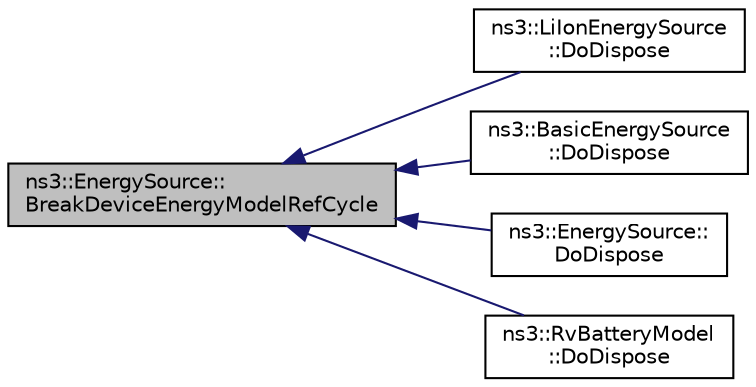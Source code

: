 digraph "ns3::EnergySource::BreakDeviceEnergyModelRefCycle"
{
  edge [fontname="Helvetica",fontsize="10",labelfontname="Helvetica",labelfontsize="10"];
  node [fontname="Helvetica",fontsize="10",shape=record];
  rankdir="LR";
  Node1 [label="ns3::EnergySource::\lBreakDeviceEnergyModelRefCycle",height=0.2,width=0.4,color="black", fillcolor="grey75", style="filled", fontcolor="black"];
  Node1 -> Node2 [dir="back",color="midnightblue",fontsize="10",style="solid"];
  Node2 [label="ns3::LiIonEnergySource\l::DoDispose",height=0.2,width=0.4,color="black", fillcolor="white", style="filled",URL="$dd/d9d/classns3_1_1LiIonEnergySource.html#a3687fbcb075b7ff5b261b0a4e3b12a08"];
  Node1 -> Node3 [dir="back",color="midnightblue",fontsize="10",style="solid"];
  Node3 [label="ns3::BasicEnergySource\l::DoDispose",height=0.2,width=0.4,color="black", fillcolor="white", style="filled",URL="$d1/db4/classns3_1_1BasicEnergySource.html#ae40ac69647863cc10a00d3a52699ac38",tooltip="Defined in ns3::Object. "];
  Node1 -> Node4 [dir="back",color="midnightblue",fontsize="10",style="solid"];
  Node4 [label="ns3::EnergySource::\lDoDispose",height=0.2,width=0.4,color="black", fillcolor="white", style="filled",URL="$d5/dab/classns3_1_1EnergySource.html#adf10a9a0ac6bc62be24eea31a8c22a12"];
  Node1 -> Node5 [dir="back",color="midnightblue",fontsize="10",style="solid"];
  Node5 [label="ns3::RvBatteryModel\l::DoDispose",height=0.2,width=0.4,color="black", fillcolor="white", style="filled",URL="$db/db8/classns3_1_1RvBatteryModel.html#a9e659d4a7f9472fa53ccfbc0ef6a8c63",tooltip="Defined in ns3::Object. "];
}
